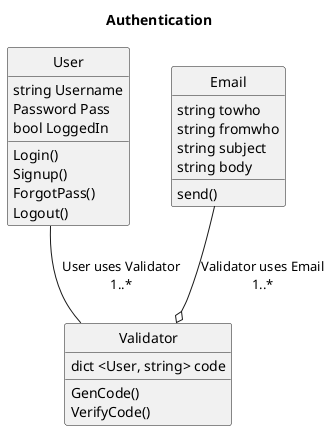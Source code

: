 @startuml
hide circle

title Authentication

class User {
Login()
Signup()
ForgotPass()
Logout()
string Username
Password Pass
bool LoggedIn
}

class Email {
string towho
string fromwho
string subject
string body
send()
}

class Validator {
dict <User, string> code
GenCode()
VerifyCode()
}

Email --o Validator : Validator uses Email\n1..*

User -- Validator : User uses Validator\n1..*
@enduml